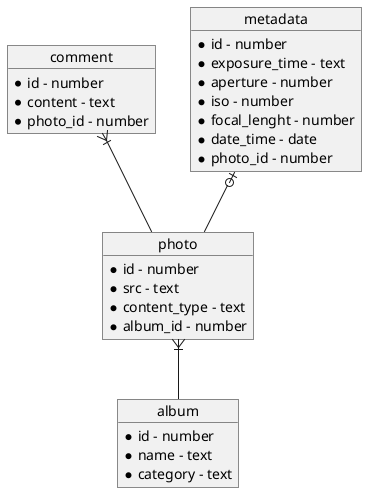 @startuml
object photo{
 *id - number
 *src - text
 *content_type - text
 *album_id - number
}

object album{
 *id - number
 *name - text
 *category - text
}

object comment{
 *id - number
 *content - text
 *photo_id - number
}

object metadata{
 *id - number
 *exposure_time - text
 *aperture - number
 *iso - number
 *focal_lenght - number
 *date_time - date
 *photo_id - number
}

photo }|-- album
comment }|-- photo
metadata |o-- photo
@enduml